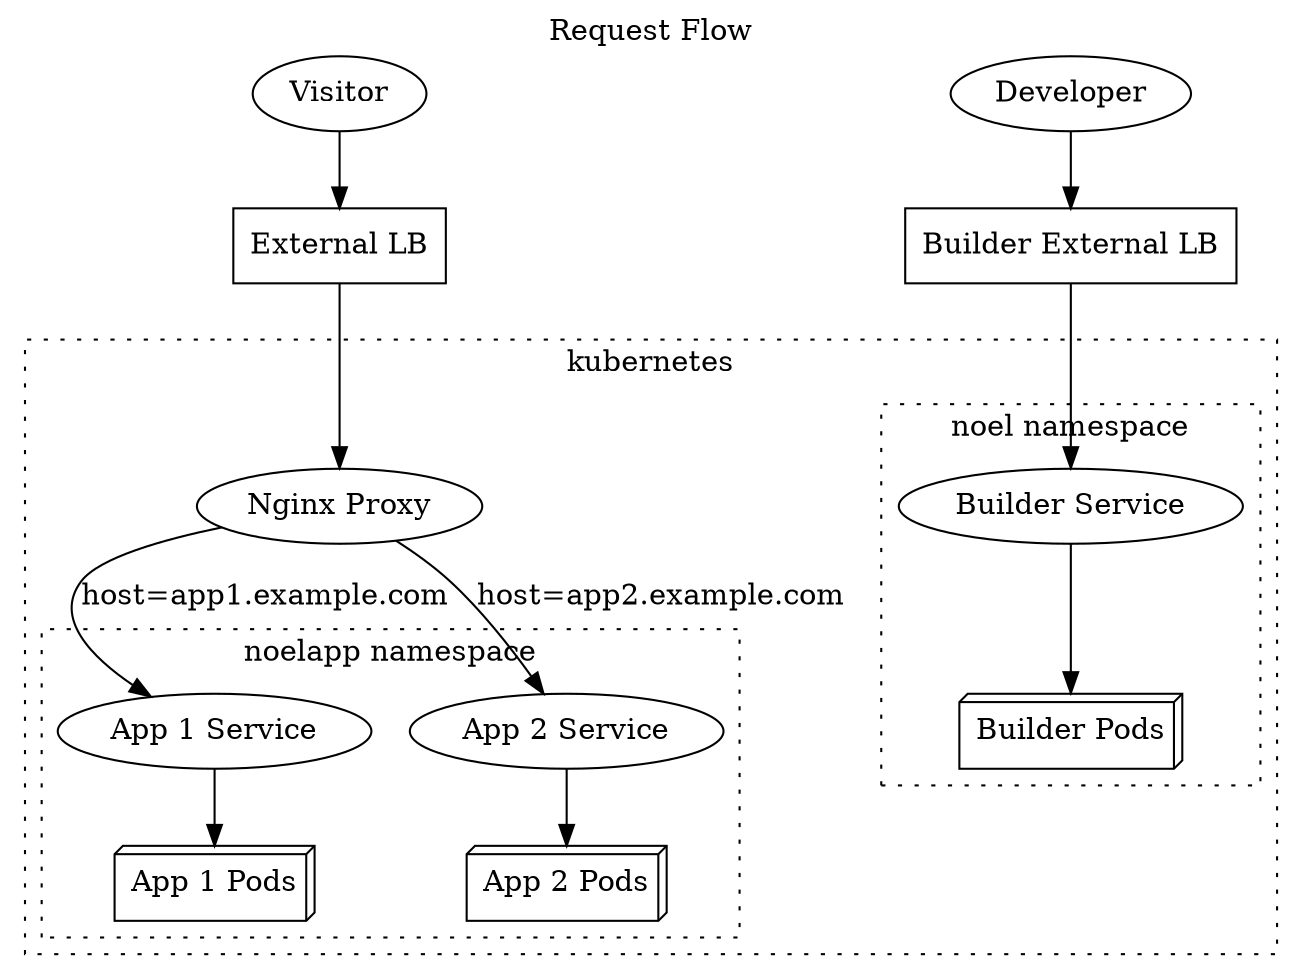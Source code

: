 digraph {
    compound=true;
    label="Request Flow";
    labelloc=top;

    visitor[label="Visitor"];
    externallb[label="External LB", shape="rect"];
    visitor -> externallb;
    externallb -> nginx;
    
    developer[label="Developer"];
    builderexternallb[label="Builder External LB", shape="rect"];
    developer -> builderexternallb;
    builderexternallb -> builder;
    
    {rank=same; visitor developer}
    {rank=same; externallb builderexternallb}
    
    
    subgraph cluster_kubernetes {
        label="kubernetes";
        graph[style=dotted];
        nginx[label="Nginx Proxy"];
        
        nginx -> app1[label="host=app1.example.com"];
        nginx -> app2[label="host=app2.example.com"];
        
        subgraph cluster_noelapp {
            label="noelapp namespace";
            app1[label="App 1 Service"];
            app2[label="App 2 Service"];
            podsforapp1[label="App 1 Pods", shape="box3d"];
            podsforapp2[label="App 2 Pods", shape="box3d"];
            app1 -> podsforapp1;
            app2 -> podsforapp2;
            {rank=same; app1 app2}
        }
        
        subgraph cluster_noel {
            label="noel namespace";
            builder[label="Builder Service"];
            builderpods[label="Builder Pods", shape="box3d"];
            builder;
            builder -> builderpods;
        }
    }
}
